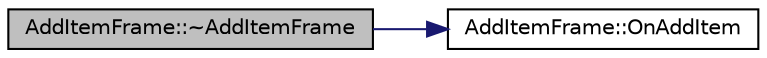 digraph "AddItemFrame::~AddItemFrame"
{
  edge [fontname="Helvetica",fontsize="10",labelfontname="Helvetica",labelfontsize="10"];
  node [fontname="Helvetica",fontsize="10",shape=record];
  rankdir="LR";
  Node1 [label="AddItemFrame::~AddItemFrame",height=0.2,width=0.4,color="black", fillcolor="grey75", style="filled", fontcolor="black"];
  Node1 -> Node2 [color="midnightblue",fontsize="10",style="solid"];
  Node2 [label="AddItemFrame::OnAddItem",height=0.2,width=0.4,color="black", fillcolor="white", style="filled",URL="$class_add_item_frame.html#abd99995dfff0641b38134c4ab71be35e"];
}
